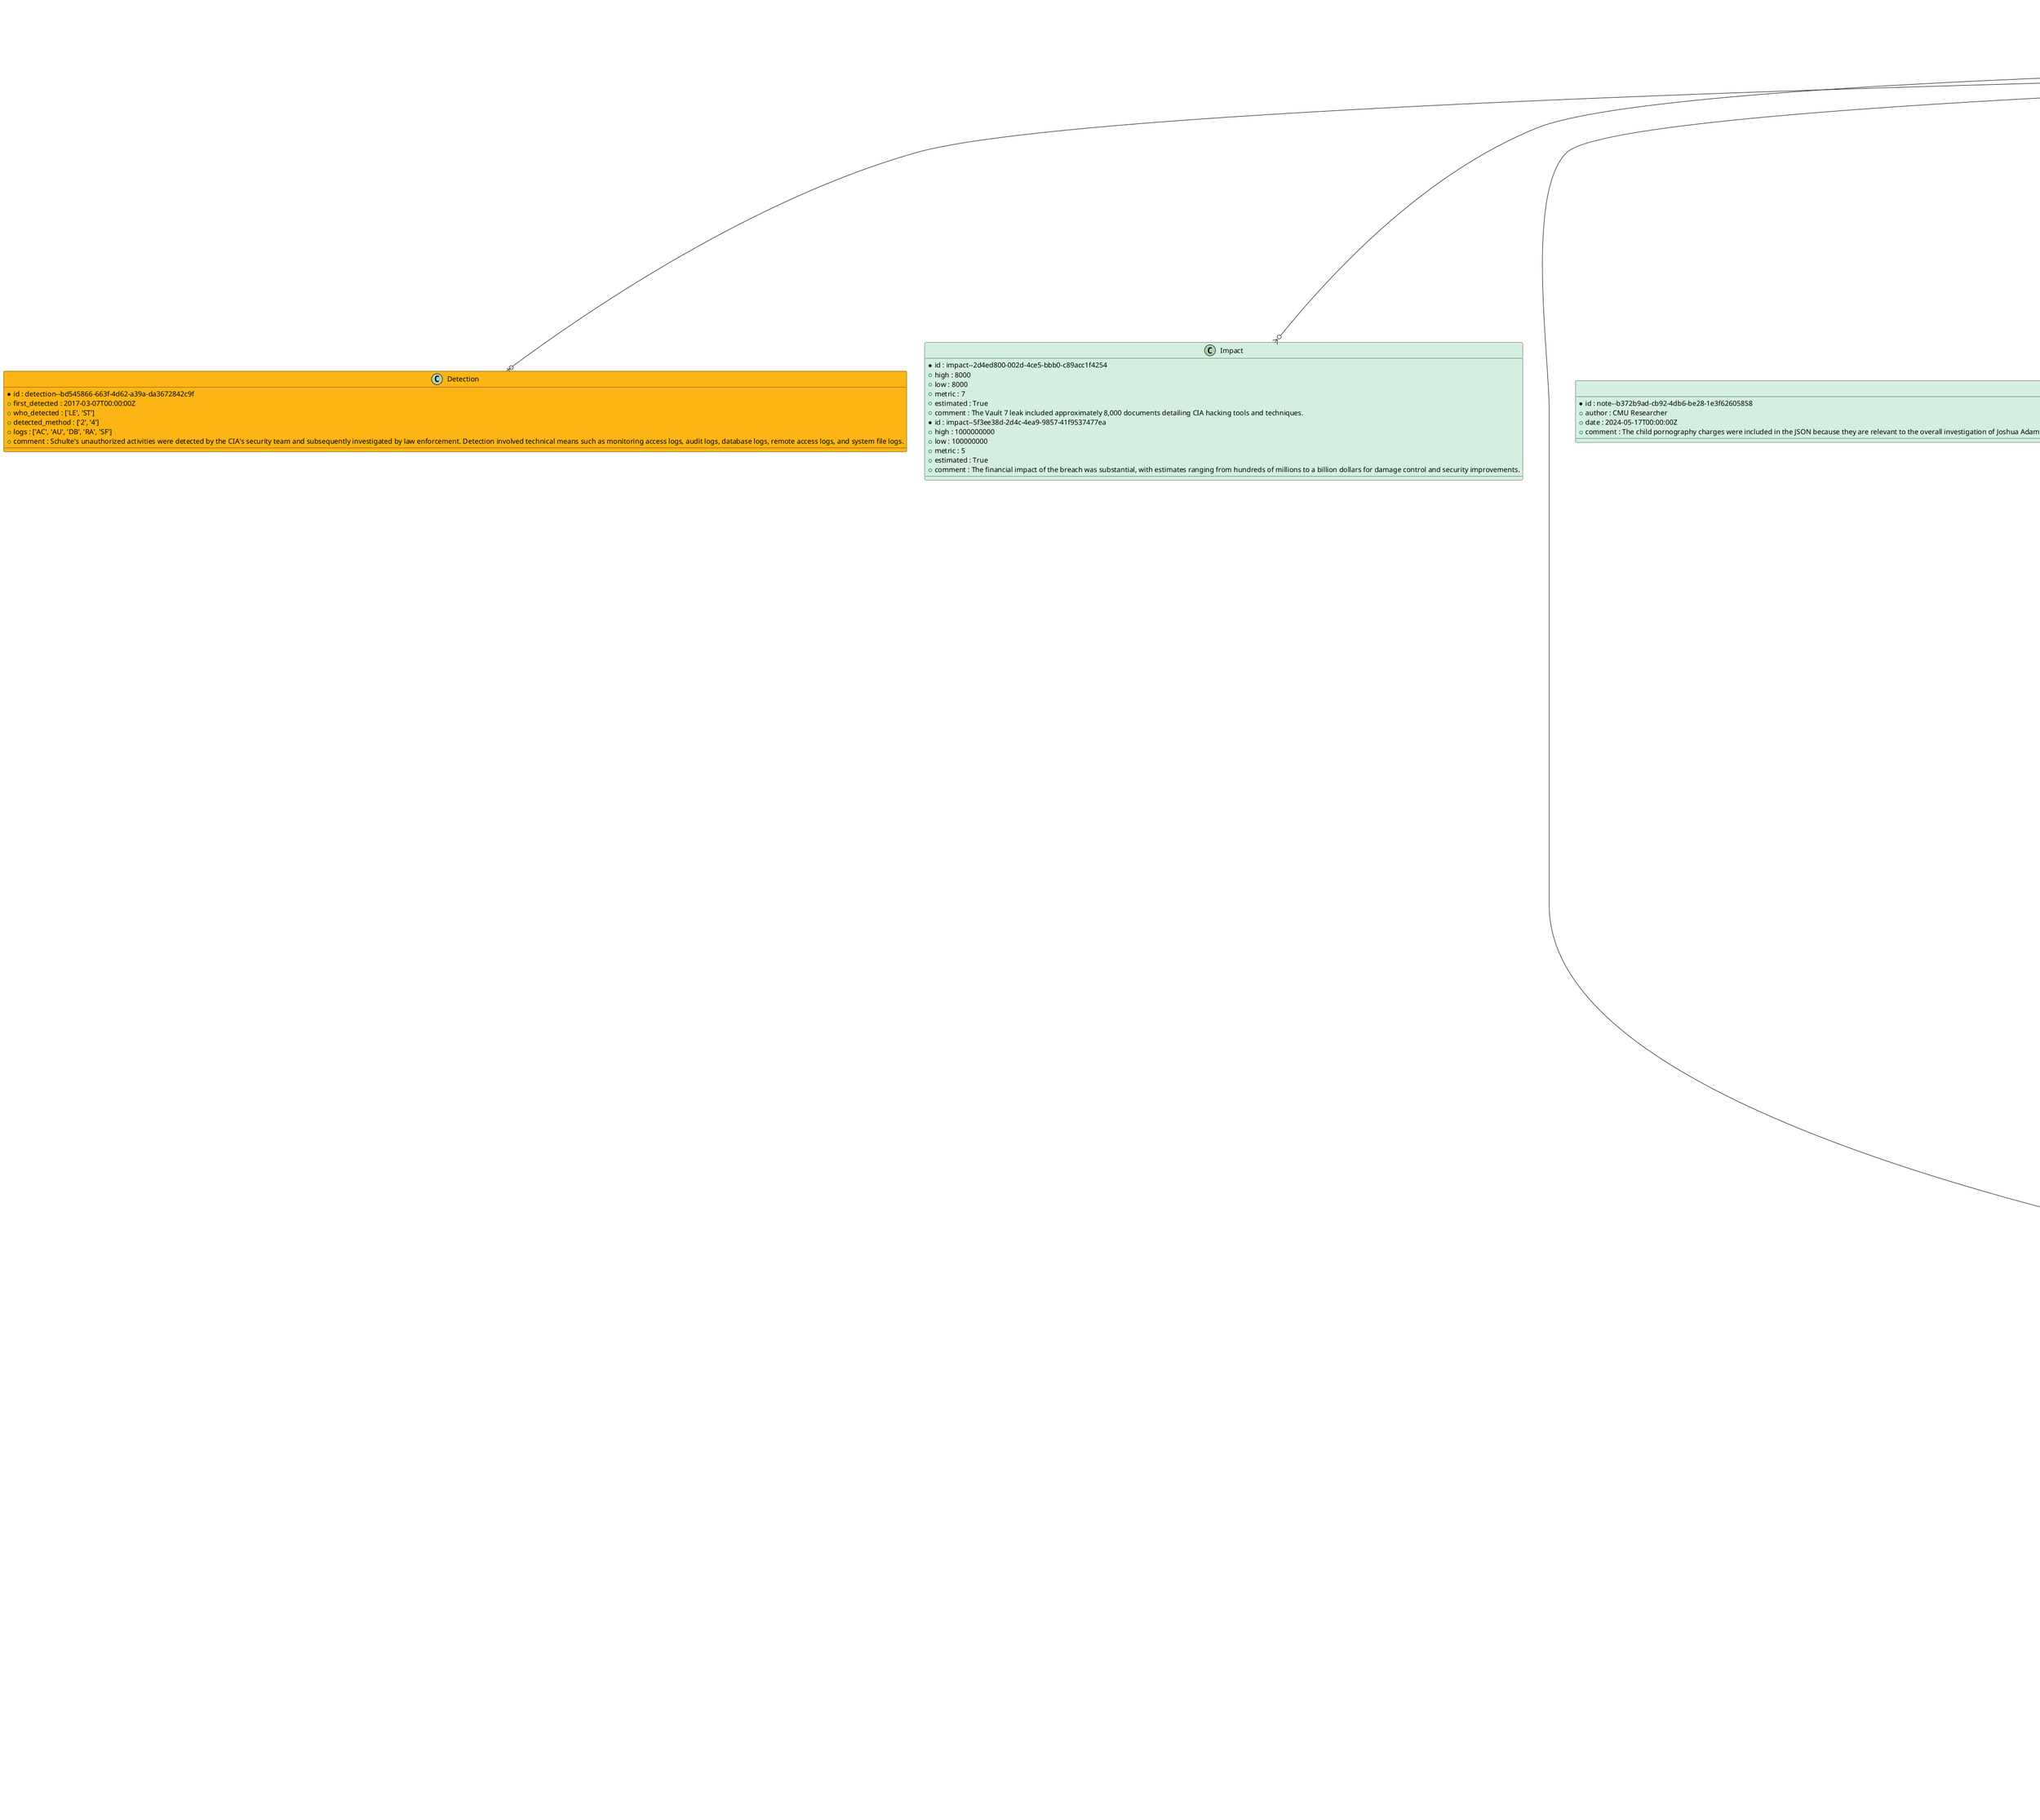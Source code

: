 @startuml IIDES

Class Charge #f9b8bd {
* id : charge--2bc9e36b-53c3-44fa-8997-ccb5d8ac9418
* title : 18 U.S.C.
+ section : 793(e)
+ nature_of_offense : Illegal gathering and transmission of national defense information.
+ count : 3
+ plea : 3
+ plea_bargain : False
+ disposition : 2
}
Class Charge #f9b8bd {
* id : charge--0572191b-beef-484c-841f-149a9f17fd8f
* title : 18 U.S.C.
+ section : 641
+ nature_of_offense : Theft of government property.
+ count : 1
+ plea : 3
+ plea_bargain : False
+ disposition : 2
}
Class Charge #f9b8bd {
* id : charge--868f7fd1-b492-40a4-b21f-f5a31cd5e219
* title : 18 U.S.C.
+ section : 1030(a)(1)
+ nature_of_offense : Unauthorized access to a computer to obtain classified information.
+ count : 1
+ plea : 3
+ plea_bargain : False
+ disposition : 2
}
Class Charge #f9b8bd {
* id : charge--d59dd57a-96b5-472f-a788-dcdb30ec5cb6
* title : 18 U.S.C.
+ section : 1030(a)(2)
+ nature_of_offense : Unauthorized access to a computer to obtain information from a department or agency of the U.S.
+ count : 1
+ plea : 3
+ plea_bargain : False
+ disposition : 2
}
Class Charge #f9b8bd {
* id : charge--cc6be1c8-5c76-4286-84a0-2b456a288c13
* title : 18 U.S.C.
+ section : 1030(a)(5)(A)
+ nature_of_offense : Causing transmission of harmful computer commands.
+ count : 1
+ plea : 3
+ plea_bargain : False
+ disposition : 2
}
Class Charge #f9b8bd {
* id : charge--9259e182-5643-4a4d-b078-4bb251fe2595
* title : 18 U.S.C.
+ section : 1519
+ nature_of_offense : Obstruction of justice.
+ count : 1
+ plea : 3
+ plea_bargain : False
+ disposition : 2
}
Class Charge #f9b8bd {
* id : charge--10b415ea-7ea6-4068-b394-db1d18349b92
* title : 18 U.S.C.
+ section : 2252A(a)(2)(A)
+ nature_of_offense : Receipt of child pornography.
+ count : 1
+ plea : 3
+ plea_bargain : False
+ disposition : 2
}
Class Charge #f9b8bd {
* id : charge--4ded5348-219f-4d74-851e-f7803b49e35e
* title : 18 U.S.C.
+ section : 2252A(a)(5)(B)
+ nature_of_offense : Possession of child pornography.
+ count : 1
+ plea : 3
+ plea_bargain : False
+ disposition : 2
}
Class Charge #f9b8bd {
* id : charge--a919f8e3-0674-4269-bc8a-d71a539018e1
* title : 18 U.S.C.
+ section : 2252A(a)(1)
+ nature_of_offense : Transportation of child pornography.
+ count : 1
+ plea : 3
+ plea_bargain : False
+ disposition : 2
}
Class CourtCase #f9b8bd {
* id : court-case--0e430311-72ee-4776-be74-3c1969d141c0
+ case_number : 17 Cr. 548 (PAC)
+ case_title : USA vs. Schulte
+ court_country : United States
+ court_state : New York
+ court_district : Southern District of New York
+ court_type : 1
+ case_type : 2
+ defendant : ['Joshua Adam Schulte']
+ plaintiff : ['United States of America']
+ comment : This case involved multiple charges against Joshua Adam Schulte, including espionage and unauthorized disclosure of classified information to WikiLeaks (known as the Vault 7 leak), computer hacking, unauthorized access to CIA computer systems, causing transmission of harmful computer commands, and receipt, possession, and transportation of child pornography.
}
Class Detection #FDB515 {
* id : detection--bd545866-663f-4d62-a39a-da3672842c9f
+ first_detected : 2017-03-07T00:00:00Z
+ who_detected : ['LE', 'ST']
+ detected_method : ['2', '4']
+ logs : ['AC', 'AU', 'DB', 'RA', 'SF']
+ comment : Schulte's unauthorized activities were detected by the CIA's security team and subsequently investigated by law enforcement. Detection involved technical means such as monitoring access logs, audit logs, database logs, remote access logs, and system file logs.
}
Class Impact #D4EFDF {
* id : impact--2d4ed800-002d-4ce5-bbb0-c89acc1f4254
+ high : 8000
+ low : 8000
+ metric : 7
+ estimated : True
+ comment : The Vault 7 leak included approximately 8,000 documents detailing CIA hacking tools and techniques.
}
Class Impact #D4EFDF {
* id : impact--5f3ee38d-2d4c-4ea9-9857-41f9537477ea
+ high : 1000000000
+ low : 100000000
+ metric : 5
+ estimated : True
+ comment : The financial impact of the breach was substantial, with estimates ranging from hundreds of millions to a billion dollars for damage control and security improvements.
}
Class Incident #009647 {
* id : incident--ef88113a-27a0-4a56-8f70-e8a5fd4541e6
+ cia_effect : ['C']
+ incident_type : ['E']
+ incident_subtype : ['E2']
+ outcome : ['DD', 'ML', 'SI', 'DR', 'DS']
+ status : C
+ summary : Joshua Adam Schulte, a former CIA software engineer, leaked classified CIA documents known as Vault 7 to WikiLeaks. These documents detailed the CIA's hacking tools and techniques, causing severe damage to U.S. national security, exposing CIA operations and personnel, and costing the agency hundreds of millions of dollars. Schulte was charged with espionage, unauthorized access to computer systems, and other related crimes. He was convicted and sentenced to 40 years in prison.
+ brief_summary : Joshua Adam Schulte leaked classified CIA documents to WikiLeaks, detailing CIA hacking tools and techniques. This caused severe national security damage and financial costs. Schulte was convicted of espionage and sentenced to 40 years in prison.
+ comment : The leak severely impacted the confidentiality and integrity of CIA operations, exposing sensitive information and tools used for intelligence gathering.
}
Class Insider #043673;text:white {
* id : insider--5460491c-eacd-4074-aef9-f6f584893a59
+ incident_role : 1
+ motive : ['8']
+ predispositions : [['1', '1.1'], ['2', '2.4'], ['3', '3.2']]
+ concerning_behaviors : [['3.2', '3.2.2'], ['3.3', '3.3.2']]
+ first_name : Joshua
+ middle_name : Adam
+ last_name : Schulte
+ suffix : Jr
+ alias : ['JSchulte', 'Kinetic Panda', 'Nuclear Option', 'Voldemort']
+ city : New York
+ state : NY
+ country : US
+ postal_code : 10001
+ country_of_citizenship : ['US']
+ nationality : ['US']
+ gender : M
+ age : 35
+ education : 5
+ marital_status : 1
+ number_of_children : 0
+ comment : Joshua Adam Schulte had a history of social and mental health issues. He showed concerning behaviors such as repeated technical policy abuse and conflicts with his supervisor, as well as browsing dark web forums. The insider had multiple workplace incidents involving the harassment of colleagues, ultimately resulting in the insider being forced to move offices across the building. The insider believed he had been mistreated by staff, leading to a desire for revenge.
}
Class Job #33c2C4 {
* id : job--e76248a2-82df-4c7d-b7a0-bf86eb85c570
+ job_function : 15
+ occupation : 15.1
* title : Software Engineer
+ position_technical : True
+ access_authorization : 2
+ employment_type : FLT
+ hire_date : 2010-01-01
+ departure_date : 2016-11-11
+ tenure : P6Y10M10D
+ comment : Schulte was employed as a software engineer in the Center for Cyber Intelligence (CCI) at the CIA, where he had access to sensitive and classified information.
}
Class LegalResponse #f9b8bd {
* id : legal-response--b318c37b-2f76-421f-bf12-0833e836b00c
+ law_enforcement_contacted : 2017-03-07
+ insider_arrested : 2017-08-24
+ insider_charged : 2018-06
+ insider_pleads : 2018-06
+ insider_judgment : 2022-07-13
+ insider_sentenced : 2024-02-01
+ comment : Joshua Adam Schulte was investigated and charged for multiple offenses, including espionage, unauthorized disclosure of classified information (Vault 7 leaks), computer hacking, and possession of child pornography. The judgement date is in relation to the charges specifically related to the dissemination of the Stolen CIA Files.
}
Class Note #D4EFDF {
* id : note--b372b9ad-cb92-4db6-be28-1e3f62605858
+ author : CMU Researcher
+ date : 2024-05-17T00:00:00Z
+ comment : The child pornography charges were included in the JSON because they are relevant to the overall investigation of Joshua Adam Schulte. Although they do not directly pertain to the insider threat, they were pivotal in leading to his initial arrest and subsequent comprehensive charges.
}
Class Organization #007BC0 {
* id : organization--d1472454-0236-4b66-9013-65d0f916ee48
+ name : Central Intelligence Agency
+ city : Langley
+ state : Virginia
+ country : US
+ postal_code : 22101
+ small_business : False
+ industry_sector : 92
+ industry_subsector : 92.811
+ business : The Central Intelligence Agency (CIA) is a civilian foreign intelligence service of the federal government of the United States, tasked with gathering, processing, and analyzing national security information from around the world.
+ incident_role : V
+ parent_company : United States Government
}
Class Organization #007BC0 {
* id : organization--19f19fa9-d96e-4407-901e-06ecaefd71b5
+ name : WikiLeaks
+ small_business : False
+ industry_sector : 51
+ industry_subsector : 51.9
+ business : WikiLeaks is a non-profit organization that publishes news leaks and classified media provided by anonymous sources.
+ incident_role : B
}
Class Response #EF3A47 {
* id : response--f42fc7ae-48a1-48f9-bf84-0d4b13f7a64c
+ technical_controls : [['1', '2016-11-01'], ['2', '2016-11-01']]
+ behavioral_controls : [['4', '2016-11-01']]
+ investigated_by : ['4', '7']
+ investigation_events : [['1', '2017-03-07'], ['2', '2017-03-07'], ['3', '2018-06-18']]
+ comment : Schulte left the CIA in November of 2016, before departing from the agency planted a service to still allow remote access to government files and databases, which he used to access classified information post departure.
}
Class Sentence #f9b8bd {
* id : sentence--21e74a96-ba47-46fe-8338-736ab19552ba
+ sentence_type : 9
+ quantity : 40
+ metric : 4
+ concurrency : False
}
Class Sentence #f9b8bd {
* id : sentence--1141c372-543a-42f5-a640-c88b8ab16ae2
+ sentence_type : 16
+ quantity : 60
+ metric : 4
+ concurrency : True
+ comment : Lifetime supervised release, to run concurrently.
}
Class Source #D4EFDF {
* id : source--5565e706-d762-4b35-b54a-6f22a80badb2
* title : Joshua Adam Schulte Charged with Unauthorized Disclosure of Classified Information and Other Offenses
+ source_type : 2
+ file_type : html
+ date : 2018-06-18T00:00:00Z
+ public : True
+ document : https://www.justice.gov/opa/pr/joshua-adam-schulte-charged-unauthorized-disclosure-classified-information-and-other-offenses
}
Class Source #D4EFDF {
* id : source--d6a29cb3-519f-4d62-a1f6-a86439bef53d
* title : Former CIA Officer Joshua Adam Schulte Sentenced to 40 Years in Prison for Espionage and Child Pornography Offenses
+ source_type : 2
+ file_type : html
+ date : 2023-01-18T00:00:00Z
+ public : True
+ document : https://www.justice.gov/usao-sdny/pr/former-cia-officer-joshua-adam-schulte-sentenced-40-years-prison-espionage-and-child
}
Class Source #D4EFDF {
* id : source--7e3ef93e-31b0-4e17-a32a-98540326fd05
* title : CIA Engineer Convicted of Largest Theft of Classified Data in Agency’s History
+ source_type : 5
+ file_type : html
+ date : 2022-07-13T00:00:00Z
+ public : True
+ document : https://www.nytimes.com/2022/07/13/nyregion/cia-engineer-joshua-schulte-theft-convicted.html
}
Class Source #D4EFDF {
* id : source--d36603a3-2510-4617-87eb-10eea6ab672e
* title : USA v. Schulte Docket Information
+ source_type : 1
+ file_type : html
+ date : 2022-07-13T00:00:00Z
+ public : True
+ document : https://www.courtlistener.com/docket/6359557/united-states-v-schulte/
}
Class Stressor #b0d0ed {
* id : stressor--28ecfbf3-5eb1-429f-8a55-c2e16f08ebcd
+ date : 2016
+ category : 2
+ subcategory : 2.12
+ comment : Joshua Adam Schulte internal disputes and a hostile work environment at the CIA (self-imposed) contributed to his decision to steal and leak classified information as revenge for mistreatment.
}
Class Target #D4EFDF {
* id : target--2a6f542f-a3e6-43e9-b628-cc9c97765276
+ asset_type : 2
+ category : 2.3
+ subcategory : 2.3.1
+ format : 1
+ owner : O
+ sensitivity : ['4', '5', '6', '7']
+ description : Classified CIA information related to hacking tools and techniques disclosed to WikiLeaks as part of the Vault 7 leaks.
}
Class TTP #A456ED {
* id : ttp--a181e814-aa3a-411e-ae79-79ceba48e36a
+ date : 2016-04-20T14:00:00Z
+ sequence_num : 1
+ observed : True
+ number_of_times : 2
+ ttp_vocab : IIDES
+ tactic : 7
+ technique : 7.3
+ location : 1
+ hours : 1
+ device : ['1']
+ channel : ['1', '4', '5']
+ description : Schulte used a personal email account to exfiltrate classified CIA information from the organization's database server to his personal computer.
}
Class TTP #A456ED {
* id : ttp--a154e814-aa3a-411e-ae79-79ceba48e79b
+ date : 2016-04-20T14:00:00Z
+ sequence_num : 2
+ observed : True
+ number_of_times : 1
+ ttp_vocab : IIDES
+ tactic : 7
+ technique : 7.2
+ location : 2
+ hours : 2
+ device : ['7']
+ channel : ['9']
+ description : Schulte then loaded the data on a removable media disk
}
Class TTP #A456ED {
* id : ttp--a154e814-aa3a-411e-ae79-79ceba48e77b
+ date : 2016-04-20T14:00:00Z
+ sequence_num : 2
+ observed : True
+ number_of_times : 2
+ ttp_vocab : IIDES
+ tactic : 4
+ technique : 4.1
+ location : 1
+ hours : 1
+ device : ['1']
+ channel : ['9']
+ description : Before leaving the CIA, Schulte planted a backdoor into the CIA network
}
Class TTP #A456ED {
* id : ttp--a154e814-aa3a-411e-ae79-79ceba48e76b
+ date : 2016-04-20T14:00:00Z
+ sequence_num : 3
+ observed : True
+ number_of_times : 1
+ ttp_vocab : IIDES
+ tactic : 7
+ technique : 7.9
+ location : 2
+ hours : 2
+ device : ['4']
+ channel : ['1', '5', '9']
+ description : After leaving the CIA, Schulte hosted a server on the CIA's network to continue accessing and exfiltrating classified data.
}


    Insider --o{ Accomplice
    Incident --|{ Insider : commits <
    Accomplice |o--o{ Job
    Job }o--o| Organization : employs <
    Insider |o--o{ Job
    Organization }o--o| Incident
    Organization }o-- OrgRelationship
    OrgRelationship --o{ Organization
    Insider }o--o| Sponsor
    Accomplice }o--o| Sponsor
    Insider }o..o{ Organization : OrgOwner >
    Accomplice }o..o{ Organization : OrgOwner >
    Insider -- Collusion
    Collusion -- Insider
    Incident --o{ Impact
    Incident --o{ Target
    Incident --o{ Source
    Incident --o{ Note
    CourtCase ||--o{ Charge
    CourtCase ||--o{ Sentence
    Incident --o| Detection
    Incident --o| Response
    Response ||--o| LegalResponse
    LegalResponse ||--o{ CourtCase
    Organization --o{ Stressor
    Stressor }o-- Insider
    Incident --o{ TTP
@enduml